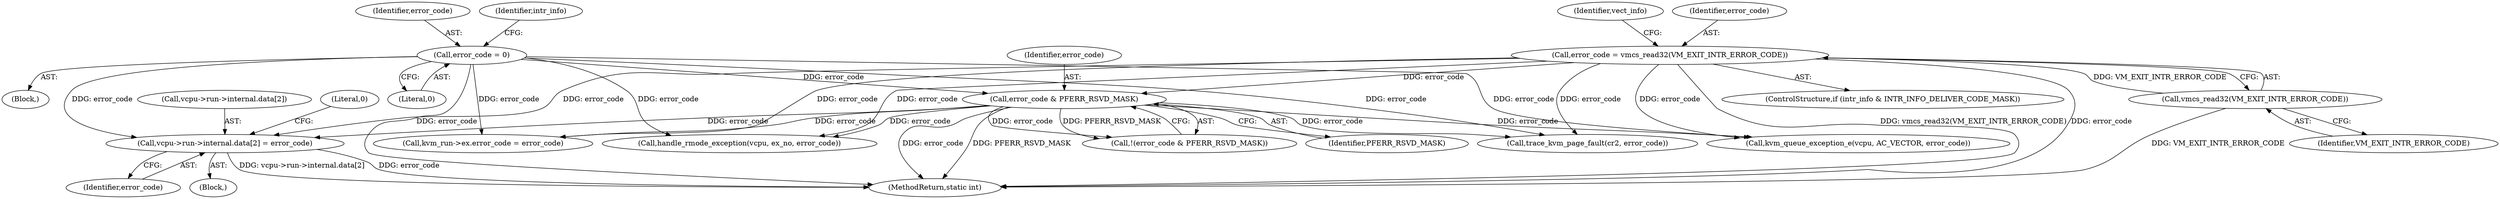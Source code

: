 digraph "0_linux_ef85b67385436ddc1998f45f1d6a210f935b3388@array" {
"1000256" [label="(Call,vcpu->run->internal.data[2] = error_code)"];
"1000184" [label="(Call,error_code = 0)"];
"1000205" [label="(Call,error_code & PFERR_RSVD_MASK)"];
"1000191" [label="(Call,error_code = vmcs_read32(VM_EXIT_INTR_ERROR_CODE))"];
"1000193" [label="(Call,vmcs_read32(VM_EXIT_INTR_ERROR_CODE))"];
"1000444" [label="(Call,kvm_run->ex.error_code = error_code)"];
"1000193" [label="(Call,vmcs_read32(VM_EXIT_INTR_ERROR_CODE))"];
"1000206" [label="(Identifier,error_code)"];
"1000208" [label="(Block,)"];
"1000204" [label="(Call,!(error_code & PFERR_RSVD_MASK))"];
"1000185" [label="(Identifier,error_code)"];
"1000187" [label="(ControlStructure,if (intr_info & INTR_INFO_DELIVER_CODE_MASK))"];
"1000319" [label="(Call,kvm_queue_exception_e(vcpu, AC_VECTOR, error_code))"];
"1000268" [label="(Literal,0)"];
"1000266" [label="(Identifier,error_code)"];
"1000194" [label="(Identifier,VM_EXIT_INTR_ERROR_CODE)"];
"1000198" [label="(Identifier,vect_info)"];
"1000205" [label="(Call,error_code & PFERR_RSVD_MASK)"];
"1000454" [label="(MethodReturn,static int)"];
"1000311" [label="(Call,handle_rmode_exception(vcpu, ex_no, error_code))"];
"1000184" [label="(Call,error_code = 0)"];
"1000256" [label="(Call,vcpu->run->internal.data[2] = error_code)"];
"1000108" [label="(Block,)"];
"1000257" [label="(Call,vcpu->run->internal.data[2])"];
"1000189" [label="(Identifier,intr_info)"];
"1000191" [label="(Call,error_code = vmcs_read32(VM_EXIT_INTR_ERROR_CODE))"];
"1000186" [label="(Literal,0)"];
"1000192" [label="(Identifier,error_code)"];
"1000207" [label="(Identifier,PFERR_RSVD_MASK)"];
"1000279" [label="(Call,trace_kvm_page_fault(cr2, error_code))"];
"1000256" -> "1000208"  [label="AST: "];
"1000256" -> "1000266"  [label="CFG: "];
"1000257" -> "1000256"  [label="AST: "];
"1000266" -> "1000256"  [label="AST: "];
"1000268" -> "1000256"  [label="CFG: "];
"1000256" -> "1000454"  [label="DDG: error_code"];
"1000256" -> "1000454"  [label="DDG: vcpu->run->internal.data[2]"];
"1000184" -> "1000256"  [label="DDG: error_code"];
"1000205" -> "1000256"  [label="DDG: error_code"];
"1000191" -> "1000256"  [label="DDG: error_code"];
"1000184" -> "1000108"  [label="AST: "];
"1000184" -> "1000186"  [label="CFG: "];
"1000185" -> "1000184"  [label="AST: "];
"1000186" -> "1000184"  [label="AST: "];
"1000189" -> "1000184"  [label="CFG: "];
"1000184" -> "1000454"  [label="DDG: error_code"];
"1000184" -> "1000205"  [label="DDG: error_code"];
"1000184" -> "1000279"  [label="DDG: error_code"];
"1000184" -> "1000311"  [label="DDG: error_code"];
"1000184" -> "1000319"  [label="DDG: error_code"];
"1000184" -> "1000444"  [label="DDG: error_code"];
"1000205" -> "1000204"  [label="AST: "];
"1000205" -> "1000207"  [label="CFG: "];
"1000206" -> "1000205"  [label="AST: "];
"1000207" -> "1000205"  [label="AST: "];
"1000204" -> "1000205"  [label="CFG: "];
"1000205" -> "1000454"  [label="DDG: error_code"];
"1000205" -> "1000454"  [label="DDG: PFERR_RSVD_MASK"];
"1000205" -> "1000204"  [label="DDG: error_code"];
"1000205" -> "1000204"  [label="DDG: PFERR_RSVD_MASK"];
"1000191" -> "1000205"  [label="DDG: error_code"];
"1000205" -> "1000279"  [label="DDG: error_code"];
"1000205" -> "1000311"  [label="DDG: error_code"];
"1000205" -> "1000319"  [label="DDG: error_code"];
"1000205" -> "1000444"  [label="DDG: error_code"];
"1000191" -> "1000187"  [label="AST: "];
"1000191" -> "1000193"  [label="CFG: "];
"1000192" -> "1000191"  [label="AST: "];
"1000193" -> "1000191"  [label="AST: "];
"1000198" -> "1000191"  [label="CFG: "];
"1000191" -> "1000454"  [label="DDG: vmcs_read32(VM_EXIT_INTR_ERROR_CODE)"];
"1000191" -> "1000454"  [label="DDG: error_code"];
"1000193" -> "1000191"  [label="DDG: VM_EXIT_INTR_ERROR_CODE"];
"1000191" -> "1000279"  [label="DDG: error_code"];
"1000191" -> "1000311"  [label="DDG: error_code"];
"1000191" -> "1000319"  [label="DDG: error_code"];
"1000191" -> "1000444"  [label="DDG: error_code"];
"1000193" -> "1000194"  [label="CFG: "];
"1000194" -> "1000193"  [label="AST: "];
"1000193" -> "1000454"  [label="DDG: VM_EXIT_INTR_ERROR_CODE"];
}

